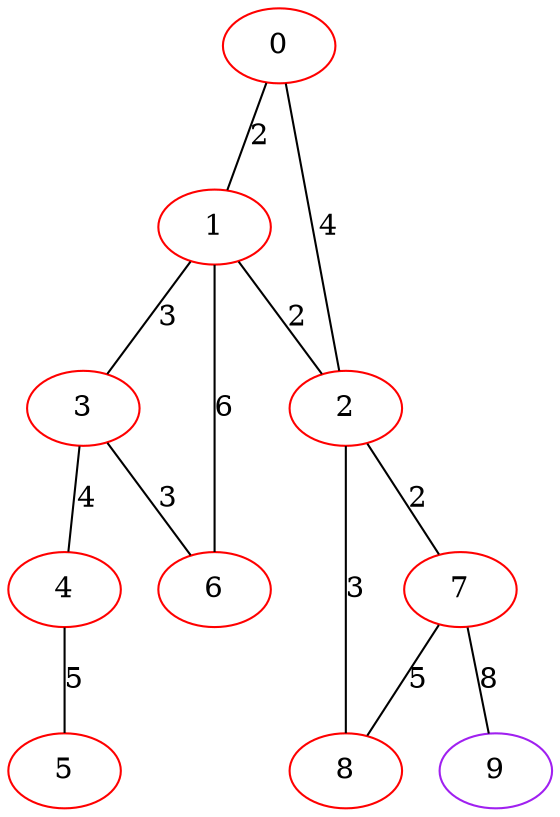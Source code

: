 graph "" {
0 [color=red, weight=1];
1 [color=red, weight=1];
2 [color=red, weight=1];
3 [color=red, weight=1];
4 [color=red, weight=1];
5 [color=red, weight=1];
6 [color=red, weight=1];
7 [color=red, weight=1];
8 [color=red, weight=1];
9 [color=purple, weight=4];
0 -- 1  [key=0, label=2];
0 -- 2  [key=0, label=4];
1 -- 2  [key=0, label=2];
1 -- 3  [key=0, label=3];
1 -- 6  [key=0, label=6];
2 -- 8  [key=0, label=3];
2 -- 7  [key=0, label=2];
3 -- 4  [key=0, label=4];
3 -- 6  [key=0, label=3];
4 -- 5  [key=0, label=5];
7 -- 8  [key=0, label=5];
7 -- 9  [key=0, label=8];
}
